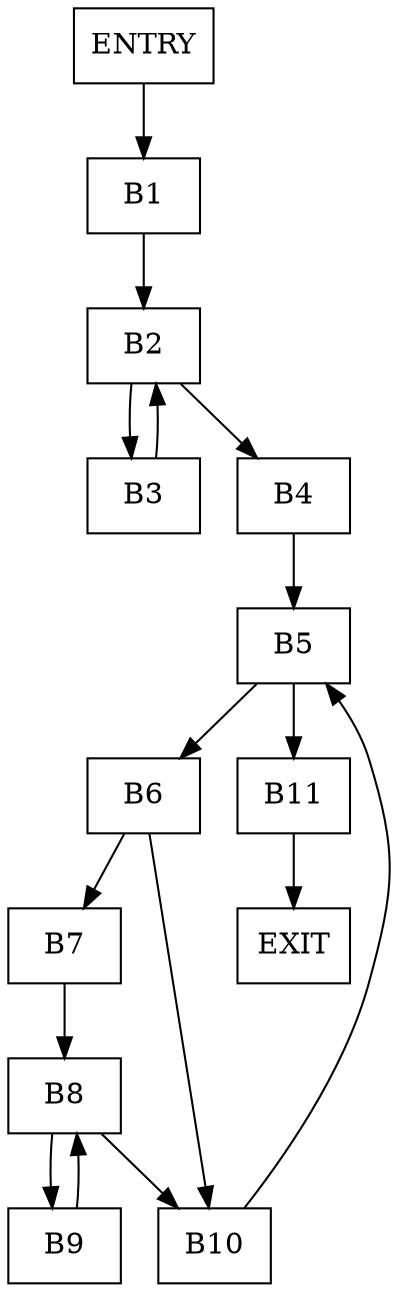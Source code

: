 digraph  flow_graph {
	node[shape=box];
    
    ENTRY;
    B1;
    B2;
    B3;
    B4;
    B5;
    B6;
    B7;
    B8;
    B9;
    B10;
    B11;
    EXIT;

    ENTRY -> B1;
    B1 -> B2;
    B2 -> B3;
    B2 -> B4;
    B3 -> B2;
    B4 -> B5;
    B5 -> B6;
    B5 -> B11;
    B6 -> B7;
    B6 -> B10;
    B7 -> B8;
    B8 -> B9;
    B8 -> B10;
    B9 -> B8;
    B10 -> B5;
    B11 -> EXIT;
}
